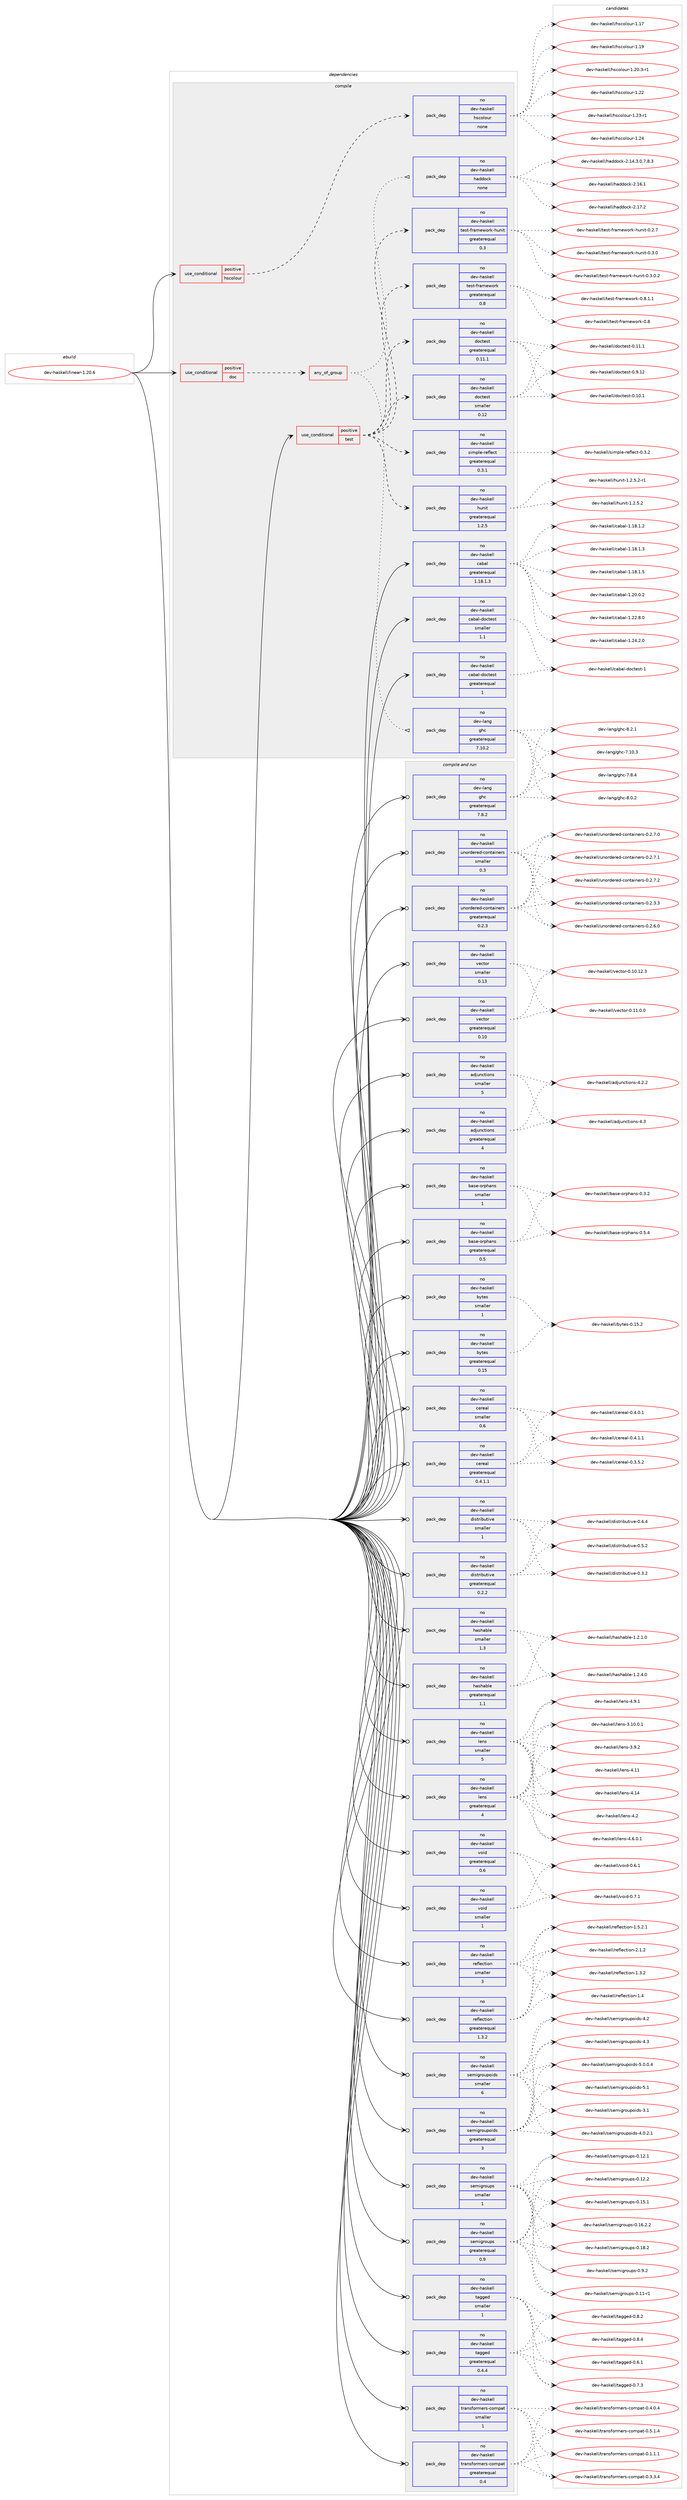 digraph prolog {

# *************
# Graph options
# *************

newrank=true;
concentrate=true;
compound=true;
graph [rankdir=LR,fontname=Helvetica,fontsize=10,ranksep=1.5];#, ranksep=2.5, nodesep=0.2];
edge  [arrowhead=vee];
node  [fontname=Helvetica,fontsize=10];

# **********
# The ebuild
# **********

subgraph cluster_leftcol {
color=gray;
rank=same;
label=<<i>ebuild</i>>;
id [label="dev-haskell/linear-1.20.6", color=red, width=4, href="../dev-haskell/linear-1.20.6.svg"];
}

# ****************
# The dependencies
# ****************

subgraph cluster_midcol {
color=gray;
label=<<i>dependencies</i>>;
subgraph cluster_compile {
fillcolor="#eeeeee";
style=filled;
label=<<i>compile</i>>;
subgraph cond19864 {
dependency86740 [label=<<TABLE BORDER="0" CELLBORDER="1" CELLSPACING="0" CELLPADDING="4"><TR><TD ROWSPAN="3" CELLPADDING="10">use_conditional</TD></TR><TR><TD>positive</TD></TR><TR><TD>doc</TD></TR></TABLE>>, shape=none, color=red];
subgraph any2317 {
dependency86741 [label=<<TABLE BORDER="0" CELLBORDER="1" CELLSPACING="0" CELLPADDING="4"><TR><TD CELLPADDING="10">any_of_group</TD></TR></TABLE>>, shape=none, color=red];subgraph pack64529 {
dependency86742 [label=<<TABLE BORDER="0" CELLBORDER="1" CELLSPACING="0" CELLPADDING="4" WIDTH="220"><TR><TD ROWSPAN="6" CELLPADDING="30">pack_dep</TD></TR><TR><TD WIDTH="110">no</TD></TR><TR><TD>dev-haskell</TD></TR><TR><TD>haddock</TD></TR><TR><TD>none</TD></TR><TR><TD></TD></TR></TABLE>>, shape=none, color=blue];
}
dependency86741:e -> dependency86742:w [weight=20,style="dotted",arrowhead="oinv"];
subgraph pack64530 {
dependency86743 [label=<<TABLE BORDER="0" CELLBORDER="1" CELLSPACING="0" CELLPADDING="4" WIDTH="220"><TR><TD ROWSPAN="6" CELLPADDING="30">pack_dep</TD></TR><TR><TD WIDTH="110">no</TD></TR><TR><TD>dev-lang</TD></TR><TR><TD>ghc</TD></TR><TR><TD>greaterequal</TD></TR><TR><TD>7.10.2</TD></TR></TABLE>>, shape=none, color=blue];
}
dependency86741:e -> dependency86743:w [weight=20,style="dotted",arrowhead="oinv"];
}
dependency86740:e -> dependency86741:w [weight=20,style="dashed",arrowhead="vee"];
}
id:e -> dependency86740:w [weight=20,style="solid",arrowhead="vee"];
subgraph cond19865 {
dependency86744 [label=<<TABLE BORDER="0" CELLBORDER="1" CELLSPACING="0" CELLPADDING="4"><TR><TD ROWSPAN="3" CELLPADDING="10">use_conditional</TD></TR><TR><TD>positive</TD></TR><TR><TD>hscolour</TD></TR></TABLE>>, shape=none, color=red];
subgraph pack64531 {
dependency86745 [label=<<TABLE BORDER="0" CELLBORDER="1" CELLSPACING="0" CELLPADDING="4" WIDTH="220"><TR><TD ROWSPAN="6" CELLPADDING="30">pack_dep</TD></TR><TR><TD WIDTH="110">no</TD></TR><TR><TD>dev-haskell</TD></TR><TR><TD>hscolour</TD></TR><TR><TD>none</TD></TR><TR><TD></TD></TR></TABLE>>, shape=none, color=blue];
}
dependency86744:e -> dependency86745:w [weight=20,style="dashed",arrowhead="vee"];
}
id:e -> dependency86744:w [weight=20,style="solid",arrowhead="vee"];
subgraph cond19866 {
dependency86746 [label=<<TABLE BORDER="0" CELLBORDER="1" CELLSPACING="0" CELLPADDING="4"><TR><TD ROWSPAN="3" CELLPADDING="10">use_conditional</TD></TR><TR><TD>positive</TD></TR><TR><TD>test</TD></TR></TABLE>>, shape=none, color=red];
subgraph pack64532 {
dependency86747 [label=<<TABLE BORDER="0" CELLBORDER="1" CELLSPACING="0" CELLPADDING="4" WIDTH="220"><TR><TD ROWSPAN="6" CELLPADDING="30">pack_dep</TD></TR><TR><TD WIDTH="110">no</TD></TR><TR><TD>dev-haskell</TD></TR><TR><TD>doctest</TD></TR><TR><TD>greaterequal</TD></TR><TR><TD>0.11.1</TD></TR></TABLE>>, shape=none, color=blue];
}
dependency86746:e -> dependency86747:w [weight=20,style="dashed",arrowhead="vee"];
subgraph pack64533 {
dependency86748 [label=<<TABLE BORDER="0" CELLBORDER="1" CELLSPACING="0" CELLPADDING="4" WIDTH="220"><TR><TD ROWSPAN="6" CELLPADDING="30">pack_dep</TD></TR><TR><TD WIDTH="110">no</TD></TR><TR><TD>dev-haskell</TD></TR><TR><TD>doctest</TD></TR><TR><TD>smaller</TD></TR><TR><TD>0.12</TD></TR></TABLE>>, shape=none, color=blue];
}
dependency86746:e -> dependency86748:w [weight=20,style="dashed",arrowhead="vee"];
subgraph pack64534 {
dependency86749 [label=<<TABLE BORDER="0" CELLBORDER="1" CELLSPACING="0" CELLPADDING="4" WIDTH="220"><TR><TD ROWSPAN="6" CELLPADDING="30">pack_dep</TD></TR><TR><TD WIDTH="110">no</TD></TR><TR><TD>dev-haskell</TD></TR><TR><TD>hunit</TD></TR><TR><TD>greaterequal</TD></TR><TR><TD>1.2.5</TD></TR></TABLE>>, shape=none, color=blue];
}
dependency86746:e -> dependency86749:w [weight=20,style="dashed",arrowhead="vee"];
subgraph pack64535 {
dependency86750 [label=<<TABLE BORDER="0" CELLBORDER="1" CELLSPACING="0" CELLPADDING="4" WIDTH="220"><TR><TD ROWSPAN="6" CELLPADDING="30">pack_dep</TD></TR><TR><TD WIDTH="110">no</TD></TR><TR><TD>dev-haskell</TD></TR><TR><TD>simple-reflect</TD></TR><TR><TD>greaterequal</TD></TR><TR><TD>0.3.1</TD></TR></TABLE>>, shape=none, color=blue];
}
dependency86746:e -> dependency86750:w [weight=20,style="dashed",arrowhead="vee"];
subgraph pack64536 {
dependency86751 [label=<<TABLE BORDER="0" CELLBORDER="1" CELLSPACING="0" CELLPADDING="4" WIDTH="220"><TR><TD ROWSPAN="6" CELLPADDING="30">pack_dep</TD></TR><TR><TD WIDTH="110">no</TD></TR><TR><TD>dev-haskell</TD></TR><TR><TD>test-framework</TD></TR><TR><TD>greaterequal</TD></TR><TR><TD>0.8</TD></TR></TABLE>>, shape=none, color=blue];
}
dependency86746:e -> dependency86751:w [weight=20,style="dashed",arrowhead="vee"];
subgraph pack64537 {
dependency86752 [label=<<TABLE BORDER="0" CELLBORDER="1" CELLSPACING="0" CELLPADDING="4" WIDTH="220"><TR><TD ROWSPAN="6" CELLPADDING="30">pack_dep</TD></TR><TR><TD WIDTH="110">no</TD></TR><TR><TD>dev-haskell</TD></TR><TR><TD>test-framework-hunit</TD></TR><TR><TD>greaterequal</TD></TR><TR><TD>0.3</TD></TR></TABLE>>, shape=none, color=blue];
}
dependency86746:e -> dependency86752:w [weight=20,style="dashed",arrowhead="vee"];
}
id:e -> dependency86746:w [weight=20,style="solid",arrowhead="vee"];
subgraph pack64538 {
dependency86753 [label=<<TABLE BORDER="0" CELLBORDER="1" CELLSPACING="0" CELLPADDING="4" WIDTH="220"><TR><TD ROWSPAN="6" CELLPADDING="30">pack_dep</TD></TR><TR><TD WIDTH="110">no</TD></TR><TR><TD>dev-haskell</TD></TR><TR><TD>cabal</TD></TR><TR><TD>greaterequal</TD></TR><TR><TD>1.18.1.3</TD></TR></TABLE>>, shape=none, color=blue];
}
id:e -> dependency86753:w [weight=20,style="solid",arrowhead="vee"];
subgraph pack64539 {
dependency86754 [label=<<TABLE BORDER="0" CELLBORDER="1" CELLSPACING="0" CELLPADDING="4" WIDTH="220"><TR><TD ROWSPAN="6" CELLPADDING="30">pack_dep</TD></TR><TR><TD WIDTH="110">no</TD></TR><TR><TD>dev-haskell</TD></TR><TR><TD>cabal-doctest</TD></TR><TR><TD>greaterequal</TD></TR><TR><TD>1</TD></TR></TABLE>>, shape=none, color=blue];
}
id:e -> dependency86754:w [weight=20,style="solid",arrowhead="vee"];
subgraph pack64540 {
dependency86755 [label=<<TABLE BORDER="0" CELLBORDER="1" CELLSPACING="0" CELLPADDING="4" WIDTH="220"><TR><TD ROWSPAN="6" CELLPADDING="30">pack_dep</TD></TR><TR><TD WIDTH="110">no</TD></TR><TR><TD>dev-haskell</TD></TR><TR><TD>cabal-doctest</TD></TR><TR><TD>smaller</TD></TR><TR><TD>1.1</TD></TR></TABLE>>, shape=none, color=blue];
}
id:e -> dependency86755:w [weight=20,style="solid",arrowhead="vee"];
}
subgraph cluster_compileandrun {
fillcolor="#eeeeee";
style=filled;
label=<<i>compile and run</i>>;
subgraph pack64541 {
dependency86756 [label=<<TABLE BORDER="0" CELLBORDER="1" CELLSPACING="0" CELLPADDING="4" WIDTH="220"><TR><TD ROWSPAN="6" CELLPADDING="30">pack_dep</TD></TR><TR><TD WIDTH="110">no</TD></TR><TR><TD>dev-haskell</TD></TR><TR><TD>adjunctions</TD></TR><TR><TD>greaterequal</TD></TR><TR><TD>4</TD></TR></TABLE>>, shape=none, color=blue];
}
id:e -> dependency86756:w [weight=20,style="solid",arrowhead="odotvee"];
subgraph pack64542 {
dependency86757 [label=<<TABLE BORDER="0" CELLBORDER="1" CELLSPACING="0" CELLPADDING="4" WIDTH="220"><TR><TD ROWSPAN="6" CELLPADDING="30">pack_dep</TD></TR><TR><TD WIDTH="110">no</TD></TR><TR><TD>dev-haskell</TD></TR><TR><TD>adjunctions</TD></TR><TR><TD>smaller</TD></TR><TR><TD>5</TD></TR></TABLE>>, shape=none, color=blue];
}
id:e -> dependency86757:w [weight=20,style="solid",arrowhead="odotvee"];
subgraph pack64543 {
dependency86758 [label=<<TABLE BORDER="0" CELLBORDER="1" CELLSPACING="0" CELLPADDING="4" WIDTH="220"><TR><TD ROWSPAN="6" CELLPADDING="30">pack_dep</TD></TR><TR><TD WIDTH="110">no</TD></TR><TR><TD>dev-haskell</TD></TR><TR><TD>base-orphans</TD></TR><TR><TD>greaterequal</TD></TR><TR><TD>0.5</TD></TR></TABLE>>, shape=none, color=blue];
}
id:e -> dependency86758:w [weight=20,style="solid",arrowhead="odotvee"];
subgraph pack64544 {
dependency86759 [label=<<TABLE BORDER="0" CELLBORDER="1" CELLSPACING="0" CELLPADDING="4" WIDTH="220"><TR><TD ROWSPAN="6" CELLPADDING="30">pack_dep</TD></TR><TR><TD WIDTH="110">no</TD></TR><TR><TD>dev-haskell</TD></TR><TR><TD>base-orphans</TD></TR><TR><TD>smaller</TD></TR><TR><TD>1</TD></TR></TABLE>>, shape=none, color=blue];
}
id:e -> dependency86759:w [weight=20,style="solid",arrowhead="odotvee"];
subgraph pack64545 {
dependency86760 [label=<<TABLE BORDER="0" CELLBORDER="1" CELLSPACING="0" CELLPADDING="4" WIDTH="220"><TR><TD ROWSPAN="6" CELLPADDING="30">pack_dep</TD></TR><TR><TD WIDTH="110">no</TD></TR><TR><TD>dev-haskell</TD></TR><TR><TD>bytes</TD></TR><TR><TD>greaterequal</TD></TR><TR><TD>0.15</TD></TR></TABLE>>, shape=none, color=blue];
}
id:e -> dependency86760:w [weight=20,style="solid",arrowhead="odotvee"];
subgraph pack64546 {
dependency86761 [label=<<TABLE BORDER="0" CELLBORDER="1" CELLSPACING="0" CELLPADDING="4" WIDTH="220"><TR><TD ROWSPAN="6" CELLPADDING="30">pack_dep</TD></TR><TR><TD WIDTH="110">no</TD></TR><TR><TD>dev-haskell</TD></TR><TR><TD>bytes</TD></TR><TR><TD>smaller</TD></TR><TR><TD>1</TD></TR></TABLE>>, shape=none, color=blue];
}
id:e -> dependency86761:w [weight=20,style="solid",arrowhead="odotvee"];
subgraph pack64547 {
dependency86762 [label=<<TABLE BORDER="0" CELLBORDER="1" CELLSPACING="0" CELLPADDING="4" WIDTH="220"><TR><TD ROWSPAN="6" CELLPADDING="30">pack_dep</TD></TR><TR><TD WIDTH="110">no</TD></TR><TR><TD>dev-haskell</TD></TR><TR><TD>cereal</TD></TR><TR><TD>greaterequal</TD></TR><TR><TD>0.4.1.1</TD></TR></TABLE>>, shape=none, color=blue];
}
id:e -> dependency86762:w [weight=20,style="solid",arrowhead="odotvee"];
subgraph pack64548 {
dependency86763 [label=<<TABLE BORDER="0" CELLBORDER="1" CELLSPACING="0" CELLPADDING="4" WIDTH="220"><TR><TD ROWSPAN="6" CELLPADDING="30">pack_dep</TD></TR><TR><TD WIDTH="110">no</TD></TR><TR><TD>dev-haskell</TD></TR><TR><TD>cereal</TD></TR><TR><TD>smaller</TD></TR><TR><TD>0.6</TD></TR></TABLE>>, shape=none, color=blue];
}
id:e -> dependency86763:w [weight=20,style="solid",arrowhead="odotvee"];
subgraph pack64549 {
dependency86764 [label=<<TABLE BORDER="0" CELLBORDER="1" CELLSPACING="0" CELLPADDING="4" WIDTH="220"><TR><TD ROWSPAN="6" CELLPADDING="30">pack_dep</TD></TR><TR><TD WIDTH="110">no</TD></TR><TR><TD>dev-haskell</TD></TR><TR><TD>distributive</TD></TR><TR><TD>greaterequal</TD></TR><TR><TD>0.2.2</TD></TR></TABLE>>, shape=none, color=blue];
}
id:e -> dependency86764:w [weight=20,style="solid",arrowhead="odotvee"];
subgraph pack64550 {
dependency86765 [label=<<TABLE BORDER="0" CELLBORDER="1" CELLSPACING="0" CELLPADDING="4" WIDTH="220"><TR><TD ROWSPAN="6" CELLPADDING="30">pack_dep</TD></TR><TR><TD WIDTH="110">no</TD></TR><TR><TD>dev-haskell</TD></TR><TR><TD>distributive</TD></TR><TR><TD>smaller</TD></TR><TR><TD>1</TD></TR></TABLE>>, shape=none, color=blue];
}
id:e -> dependency86765:w [weight=20,style="solid",arrowhead="odotvee"];
subgraph pack64551 {
dependency86766 [label=<<TABLE BORDER="0" CELLBORDER="1" CELLSPACING="0" CELLPADDING="4" WIDTH="220"><TR><TD ROWSPAN="6" CELLPADDING="30">pack_dep</TD></TR><TR><TD WIDTH="110">no</TD></TR><TR><TD>dev-haskell</TD></TR><TR><TD>hashable</TD></TR><TR><TD>greaterequal</TD></TR><TR><TD>1.1</TD></TR></TABLE>>, shape=none, color=blue];
}
id:e -> dependency86766:w [weight=20,style="solid",arrowhead="odotvee"];
subgraph pack64552 {
dependency86767 [label=<<TABLE BORDER="0" CELLBORDER="1" CELLSPACING="0" CELLPADDING="4" WIDTH="220"><TR><TD ROWSPAN="6" CELLPADDING="30">pack_dep</TD></TR><TR><TD WIDTH="110">no</TD></TR><TR><TD>dev-haskell</TD></TR><TR><TD>hashable</TD></TR><TR><TD>smaller</TD></TR><TR><TD>1.3</TD></TR></TABLE>>, shape=none, color=blue];
}
id:e -> dependency86767:w [weight=20,style="solid",arrowhead="odotvee"];
subgraph pack64553 {
dependency86768 [label=<<TABLE BORDER="0" CELLBORDER="1" CELLSPACING="0" CELLPADDING="4" WIDTH="220"><TR><TD ROWSPAN="6" CELLPADDING="30">pack_dep</TD></TR><TR><TD WIDTH="110">no</TD></TR><TR><TD>dev-haskell</TD></TR><TR><TD>lens</TD></TR><TR><TD>greaterequal</TD></TR><TR><TD>4</TD></TR></TABLE>>, shape=none, color=blue];
}
id:e -> dependency86768:w [weight=20,style="solid",arrowhead="odotvee"];
subgraph pack64554 {
dependency86769 [label=<<TABLE BORDER="0" CELLBORDER="1" CELLSPACING="0" CELLPADDING="4" WIDTH="220"><TR><TD ROWSPAN="6" CELLPADDING="30">pack_dep</TD></TR><TR><TD WIDTH="110">no</TD></TR><TR><TD>dev-haskell</TD></TR><TR><TD>lens</TD></TR><TR><TD>smaller</TD></TR><TR><TD>5</TD></TR></TABLE>>, shape=none, color=blue];
}
id:e -> dependency86769:w [weight=20,style="solid",arrowhead="odotvee"];
subgraph pack64555 {
dependency86770 [label=<<TABLE BORDER="0" CELLBORDER="1" CELLSPACING="0" CELLPADDING="4" WIDTH="220"><TR><TD ROWSPAN="6" CELLPADDING="30">pack_dep</TD></TR><TR><TD WIDTH="110">no</TD></TR><TR><TD>dev-haskell</TD></TR><TR><TD>reflection</TD></TR><TR><TD>greaterequal</TD></TR><TR><TD>1.3.2</TD></TR></TABLE>>, shape=none, color=blue];
}
id:e -> dependency86770:w [weight=20,style="solid",arrowhead="odotvee"];
subgraph pack64556 {
dependency86771 [label=<<TABLE BORDER="0" CELLBORDER="1" CELLSPACING="0" CELLPADDING="4" WIDTH="220"><TR><TD ROWSPAN="6" CELLPADDING="30">pack_dep</TD></TR><TR><TD WIDTH="110">no</TD></TR><TR><TD>dev-haskell</TD></TR><TR><TD>reflection</TD></TR><TR><TD>smaller</TD></TR><TR><TD>3</TD></TR></TABLE>>, shape=none, color=blue];
}
id:e -> dependency86771:w [weight=20,style="solid",arrowhead="odotvee"];
subgraph pack64557 {
dependency86772 [label=<<TABLE BORDER="0" CELLBORDER="1" CELLSPACING="0" CELLPADDING="4" WIDTH="220"><TR><TD ROWSPAN="6" CELLPADDING="30">pack_dep</TD></TR><TR><TD WIDTH="110">no</TD></TR><TR><TD>dev-haskell</TD></TR><TR><TD>semigroupoids</TD></TR><TR><TD>greaterequal</TD></TR><TR><TD>3</TD></TR></TABLE>>, shape=none, color=blue];
}
id:e -> dependency86772:w [weight=20,style="solid",arrowhead="odotvee"];
subgraph pack64558 {
dependency86773 [label=<<TABLE BORDER="0" CELLBORDER="1" CELLSPACING="0" CELLPADDING="4" WIDTH="220"><TR><TD ROWSPAN="6" CELLPADDING="30">pack_dep</TD></TR><TR><TD WIDTH="110">no</TD></TR><TR><TD>dev-haskell</TD></TR><TR><TD>semigroupoids</TD></TR><TR><TD>smaller</TD></TR><TR><TD>6</TD></TR></TABLE>>, shape=none, color=blue];
}
id:e -> dependency86773:w [weight=20,style="solid",arrowhead="odotvee"];
subgraph pack64559 {
dependency86774 [label=<<TABLE BORDER="0" CELLBORDER="1" CELLSPACING="0" CELLPADDING="4" WIDTH="220"><TR><TD ROWSPAN="6" CELLPADDING="30">pack_dep</TD></TR><TR><TD WIDTH="110">no</TD></TR><TR><TD>dev-haskell</TD></TR><TR><TD>semigroups</TD></TR><TR><TD>greaterequal</TD></TR><TR><TD>0.9</TD></TR></TABLE>>, shape=none, color=blue];
}
id:e -> dependency86774:w [weight=20,style="solid",arrowhead="odotvee"];
subgraph pack64560 {
dependency86775 [label=<<TABLE BORDER="0" CELLBORDER="1" CELLSPACING="0" CELLPADDING="4" WIDTH="220"><TR><TD ROWSPAN="6" CELLPADDING="30">pack_dep</TD></TR><TR><TD WIDTH="110">no</TD></TR><TR><TD>dev-haskell</TD></TR><TR><TD>semigroups</TD></TR><TR><TD>smaller</TD></TR><TR><TD>1</TD></TR></TABLE>>, shape=none, color=blue];
}
id:e -> dependency86775:w [weight=20,style="solid",arrowhead="odotvee"];
subgraph pack64561 {
dependency86776 [label=<<TABLE BORDER="0" CELLBORDER="1" CELLSPACING="0" CELLPADDING="4" WIDTH="220"><TR><TD ROWSPAN="6" CELLPADDING="30">pack_dep</TD></TR><TR><TD WIDTH="110">no</TD></TR><TR><TD>dev-haskell</TD></TR><TR><TD>tagged</TD></TR><TR><TD>greaterequal</TD></TR><TR><TD>0.4.4</TD></TR></TABLE>>, shape=none, color=blue];
}
id:e -> dependency86776:w [weight=20,style="solid",arrowhead="odotvee"];
subgraph pack64562 {
dependency86777 [label=<<TABLE BORDER="0" CELLBORDER="1" CELLSPACING="0" CELLPADDING="4" WIDTH="220"><TR><TD ROWSPAN="6" CELLPADDING="30">pack_dep</TD></TR><TR><TD WIDTH="110">no</TD></TR><TR><TD>dev-haskell</TD></TR><TR><TD>tagged</TD></TR><TR><TD>smaller</TD></TR><TR><TD>1</TD></TR></TABLE>>, shape=none, color=blue];
}
id:e -> dependency86777:w [weight=20,style="solid",arrowhead="odotvee"];
subgraph pack64563 {
dependency86778 [label=<<TABLE BORDER="0" CELLBORDER="1" CELLSPACING="0" CELLPADDING="4" WIDTH="220"><TR><TD ROWSPAN="6" CELLPADDING="30">pack_dep</TD></TR><TR><TD WIDTH="110">no</TD></TR><TR><TD>dev-haskell</TD></TR><TR><TD>transformers-compat</TD></TR><TR><TD>greaterequal</TD></TR><TR><TD>0.4</TD></TR></TABLE>>, shape=none, color=blue];
}
id:e -> dependency86778:w [weight=20,style="solid",arrowhead="odotvee"];
subgraph pack64564 {
dependency86779 [label=<<TABLE BORDER="0" CELLBORDER="1" CELLSPACING="0" CELLPADDING="4" WIDTH="220"><TR><TD ROWSPAN="6" CELLPADDING="30">pack_dep</TD></TR><TR><TD WIDTH="110">no</TD></TR><TR><TD>dev-haskell</TD></TR><TR><TD>transformers-compat</TD></TR><TR><TD>smaller</TD></TR><TR><TD>1</TD></TR></TABLE>>, shape=none, color=blue];
}
id:e -> dependency86779:w [weight=20,style="solid",arrowhead="odotvee"];
subgraph pack64565 {
dependency86780 [label=<<TABLE BORDER="0" CELLBORDER="1" CELLSPACING="0" CELLPADDING="4" WIDTH="220"><TR><TD ROWSPAN="6" CELLPADDING="30">pack_dep</TD></TR><TR><TD WIDTH="110">no</TD></TR><TR><TD>dev-haskell</TD></TR><TR><TD>unordered-containers</TD></TR><TR><TD>greaterequal</TD></TR><TR><TD>0.2.3</TD></TR></TABLE>>, shape=none, color=blue];
}
id:e -> dependency86780:w [weight=20,style="solid",arrowhead="odotvee"];
subgraph pack64566 {
dependency86781 [label=<<TABLE BORDER="0" CELLBORDER="1" CELLSPACING="0" CELLPADDING="4" WIDTH="220"><TR><TD ROWSPAN="6" CELLPADDING="30">pack_dep</TD></TR><TR><TD WIDTH="110">no</TD></TR><TR><TD>dev-haskell</TD></TR><TR><TD>unordered-containers</TD></TR><TR><TD>smaller</TD></TR><TR><TD>0.3</TD></TR></TABLE>>, shape=none, color=blue];
}
id:e -> dependency86781:w [weight=20,style="solid",arrowhead="odotvee"];
subgraph pack64567 {
dependency86782 [label=<<TABLE BORDER="0" CELLBORDER="1" CELLSPACING="0" CELLPADDING="4" WIDTH="220"><TR><TD ROWSPAN="6" CELLPADDING="30">pack_dep</TD></TR><TR><TD WIDTH="110">no</TD></TR><TR><TD>dev-haskell</TD></TR><TR><TD>vector</TD></TR><TR><TD>greaterequal</TD></TR><TR><TD>0.10</TD></TR></TABLE>>, shape=none, color=blue];
}
id:e -> dependency86782:w [weight=20,style="solid",arrowhead="odotvee"];
subgraph pack64568 {
dependency86783 [label=<<TABLE BORDER="0" CELLBORDER="1" CELLSPACING="0" CELLPADDING="4" WIDTH="220"><TR><TD ROWSPAN="6" CELLPADDING="30">pack_dep</TD></TR><TR><TD WIDTH="110">no</TD></TR><TR><TD>dev-haskell</TD></TR><TR><TD>vector</TD></TR><TR><TD>smaller</TD></TR><TR><TD>0.13</TD></TR></TABLE>>, shape=none, color=blue];
}
id:e -> dependency86783:w [weight=20,style="solid",arrowhead="odotvee"];
subgraph pack64569 {
dependency86784 [label=<<TABLE BORDER="0" CELLBORDER="1" CELLSPACING="0" CELLPADDING="4" WIDTH="220"><TR><TD ROWSPAN="6" CELLPADDING="30">pack_dep</TD></TR><TR><TD WIDTH="110">no</TD></TR><TR><TD>dev-haskell</TD></TR><TR><TD>void</TD></TR><TR><TD>greaterequal</TD></TR><TR><TD>0.6</TD></TR></TABLE>>, shape=none, color=blue];
}
id:e -> dependency86784:w [weight=20,style="solid",arrowhead="odotvee"];
subgraph pack64570 {
dependency86785 [label=<<TABLE BORDER="0" CELLBORDER="1" CELLSPACING="0" CELLPADDING="4" WIDTH="220"><TR><TD ROWSPAN="6" CELLPADDING="30">pack_dep</TD></TR><TR><TD WIDTH="110">no</TD></TR><TR><TD>dev-haskell</TD></TR><TR><TD>void</TD></TR><TR><TD>smaller</TD></TR><TR><TD>1</TD></TR></TABLE>>, shape=none, color=blue];
}
id:e -> dependency86785:w [weight=20,style="solid",arrowhead="odotvee"];
subgraph pack64571 {
dependency86786 [label=<<TABLE BORDER="0" CELLBORDER="1" CELLSPACING="0" CELLPADDING="4" WIDTH="220"><TR><TD ROWSPAN="6" CELLPADDING="30">pack_dep</TD></TR><TR><TD WIDTH="110">no</TD></TR><TR><TD>dev-lang</TD></TR><TR><TD>ghc</TD></TR><TR><TD>greaterequal</TD></TR><TR><TD>7.8.2</TD></TR></TABLE>>, shape=none, color=blue];
}
id:e -> dependency86786:w [weight=20,style="solid",arrowhead="odotvee"];
}
subgraph cluster_run {
fillcolor="#eeeeee";
style=filled;
label=<<i>run</i>>;
}
}

# **************
# The candidates
# **************

subgraph cluster_choices {
rank=same;
color=gray;
label=<<i>candidates</i>>;

subgraph choice64529 {
color=black;
nodesep=1;
choice1001011184510497115107101108108471049710010011199107455046495246514648465546564651 [label="dev-haskell/haddock-2.14.3.0.7.8.3", color=red, width=4,href="../dev-haskell/haddock-2.14.3.0.7.8.3.svg"];
choice100101118451049711510710110810847104971001001119910745504649544649 [label="dev-haskell/haddock-2.16.1", color=red, width=4,href="../dev-haskell/haddock-2.16.1.svg"];
choice100101118451049711510710110810847104971001001119910745504649554650 [label="dev-haskell/haddock-2.17.2", color=red, width=4,href="../dev-haskell/haddock-2.17.2.svg"];
dependency86742:e -> choice1001011184510497115107101108108471049710010011199107455046495246514648465546564651:w [style=dotted,weight="100"];
dependency86742:e -> choice100101118451049711510710110810847104971001001119910745504649544649:w [style=dotted,weight="100"];
dependency86742:e -> choice100101118451049711510710110810847104971001001119910745504649554650:w [style=dotted,weight="100"];
}
subgraph choice64530 {
color=black;
nodesep=1;
choice1001011184510897110103471031049945554649484651 [label="dev-lang/ghc-7.10.3", color=red, width=4,href="../dev-lang/ghc-7.10.3.svg"];
choice10010111845108971101034710310499455546564652 [label="dev-lang/ghc-7.8.4", color=red, width=4,href="../dev-lang/ghc-7.8.4.svg"];
choice10010111845108971101034710310499455646484650 [label="dev-lang/ghc-8.0.2", color=red, width=4,href="../dev-lang/ghc-8.0.2.svg"];
choice10010111845108971101034710310499455646504649 [label="dev-lang/ghc-8.2.1", color=red, width=4,href="../dev-lang/ghc-8.2.1.svg"];
dependency86743:e -> choice1001011184510897110103471031049945554649484651:w [style=dotted,weight="100"];
dependency86743:e -> choice10010111845108971101034710310499455546564652:w [style=dotted,weight="100"];
dependency86743:e -> choice10010111845108971101034710310499455646484650:w [style=dotted,weight="100"];
dependency86743:e -> choice10010111845108971101034710310499455646504649:w [style=dotted,weight="100"];
}
subgraph choice64531 {
color=black;
nodesep=1;
choice100101118451049711510710110810847104115991111081111171144549464955 [label="dev-haskell/hscolour-1.17", color=red, width=4,href="../dev-haskell/hscolour-1.17.svg"];
choice100101118451049711510710110810847104115991111081111171144549464957 [label="dev-haskell/hscolour-1.19", color=red, width=4,href="../dev-haskell/hscolour-1.19.svg"];
choice10010111845104971151071011081084710411599111108111117114454946504846514511449 [label="dev-haskell/hscolour-1.20.3-r1", color=red, width=4,href="../dev-haskell/hscolour-1.20.3-r1.svg"];
choice100101118451049711510710110810847104115991111081111171144549465050 [label="dev-haskell/hscolour-1.22", color=red, width=4,href="../dev-haskell/hscolour-1.22.svg"];
choice1001011184510497115107101108108471041159911110811111711445494650514511449 [label="dev-haskell/hscolour-1.23-r1", color=red, width=4,href="../dev-haskell/hscolour-1.23-r1.svg"];
choice100101118451049711510710110810847104115991111081111171144549465052 [label="dev-haskell/hscolour-1.24", color=red, width=4,href="../dev-haskell/hscolour-1.24.svg"];
dependency86745:e -> choice100101118451049711510710110810847104115991111081111171144549464955:w [style=dotted,weight="100"];
dependency86745:e -> choice100101118451049711510710110810847104115991111081111171144549464957:w [style=dotted,weight="100"];
dependency86745:e -> choice10010111845104971151071011081084710411599111108111117114454946504846514511449:w [style=dotted,weight="100"];
dependency86745:e -> choice100101118451049711510710110810847104115991111081111171144549465050:w [style=dotted,weight="100"];
dependency86745:e -> choice1001011184510497115107101108108471041159911110811111711445494650514511449:w [style=dotted,weight="100"];
dependency86745:e -> choice100101118451049711510710110810847104115991111081111171144549465052:w [style=dotted,weight="100"];
}
subgraph choice64532 {
color=black;
nodesep=1;
choice1001011184510497115107101108108471001119911610111511645484649484649 [label="dev-haskell/doctest-0.10.1", color=red, width=4,href="../dev-haskell/doctest-0.10.1.svg"];
choice1001011184510497115107101108108471001119911610111511645484649494649 [label="dev-haskell/doctest-0.11.1", color=red, width=4,href="../dev-haskell/doctest-0.11.1.svg"];
choice1001011184510497115107101108108471001119911610111511645484657464950 [label="dev-haskell/doctest-0.9.12", color=red, width=4,href="../dev-haskell/doctest-0.9.12.svg"];
dependency86747:e -> choice1001011184510497115107101108108471001119911610111511645484649484649:w [style=dotted,weight="100"];
dependency86747:e -> choice1001011184510497115107101108108471001119911610111511645484649494649:w [style=dotted,weight="100"];
dependency86747:e -> choice1001011184510497115107101108108471001119911610111511645484657464950:w [style=dotted,weight="100"];
}
subgraph choice64533 {
color=black;
nodesep=1;
choice1001011184510497115107101108108471001119911610111511645484649484649 [label="dev-haskell/doctest-0.10.1", color=red, width=4,href="../dev-haskell/doctest-0.10.1.svg"];
choice1001011184510497115107101108108471001119911610111511645484649494649 [label="dev-haskell/doctest-0.11.1", color=red, width=4,href="../dev-haskell/doctest-0.11.1.svg"];
choice1001011184510497115107101108108471001119911610111511645484657464950 [label="dev-haskell/doctest-0.9.12", color=red, width=4,href="../dev-haskell/doctest-0.9.12.svg"];
dependency86748:e -> choice1001011184510497115107101108108471001119911610111511645484649484649:w [style=dotted,weight="100"];
dependency86748:e -> choice1001011184510497115107101108108471001119911610111511645484649494649:w [style=dotted,weight="100"];
dependency86748:e -> choice1001011184510497115107101108108471001119911610111511645484657464950:w [style=dotted,weight="100"];
}
subgraph choice64534 {
color=black;
nodesep=1;
choice1001011184510497115107101108108471041171101051164549465046534650 [label="dev-haskell/hunit-1.2.5.2", color=red, width=4,href="../dev-haskell/hunit-1.2.5.2.svg"];
choice10010111845104971151071011081084710411711010511645494650465346504511449 [label="dev-haskell/hunit-1.2.5.2-r1", color=red, width=4,href="../dev-haskell/hunit-1.2.5.2-r1.svg"];
dependency86749:e -> choice1001011184510497115107101108108471041171101051164549465046534650:w [style=dotted,weight="100"];
dependency86749:e -> choice10010111845104971151071011081084710411711010511645494650465346504511449:w [style=dotted,weight="100"];
}
subgraph choice64535 {
color=black;
nodesep=1;
choice1001011184510497115107101108108471151051091121081014511410110210810199116454846514650 [label="dev-haskell/simple-reflect-0.3.2", color=red, width=4,href="../dev-haskell/simple-reflect-0.3.2.svg"];
dependency86750:e -> choice1001011184510497115107101108108471151051091121081014511410110210810199116454846514650:w [style=dotted,weight="100"];
}
subgraph choice64536 {
color=black;
nodesep=1;
choice100101118451049711510710110810847116101115116451021149710910111911111410745484656 [label="dev-haskell/test-framework-0.8", color=red, width=4,href="../dev-haskell/test-framework-0.8.svg"];
choice10010111845104971151071011081084711610111511645102114971091011191111141074548465646494649 [label="dev-haskell/test-framework-0.8.1.1", color=red, width=4,href="../dev-haskell/test-framework-0.8.1.1.svg"];
dependency86751:e -> choice100101118451049711510710110810847116101115116451021149710910111911111410745484656:w [style=dotted,weight="100"];
dependency86751:e -> choice10010111845104971151071011081084711610111511645102114971091011191111141074548465646494649:w [style=dotted,weight="100"];
}
subgraph choice64537 {
color=black;
nodesep=1;
choice100101118451049711510710110810847116101115116451021149710910111911111410745104117110105116454846504655 [label="dev-haskell/test-framework-hunit-0.2.7", color=red, width=4,href="../dev-haskell/test-framework-hunit-0.2.7.svg"];
choice100101118451049711510710110810847116101115116451021149710910111911111410745104117110105116454846514648 [label="dev-haskell/test-framework-hunit-0.3.0", color=red, width=4,href="../dev-haskell/test-framework-hunit-0.3.0.svg"];
choice1001011184510497115107101108108471161011151164510211497109101119111114107451041171101051164548465146484650 [label="dev-haskell/test-framework-hunit-0.3.0.2", color=red, width=4,href="../dev-haskell/test-framework-hunit-0.3.0.2.svg"];
dependency86752:e -> choice100101118451049711510710110810847116101115116451021149710910111911111410745104117110105116454846504655:w [style=dotted,weight="100"];
dependency86752:e -> choice100101118451049711510710110810847116101115116451021149710910111911111410745104117110105116454846514648:w [style=dotted,weight="100"];
dependency86752:e -> choice1001011184510497115107101108108471161011151164510211497109101119111114107451041171101051164548465146484650:w [style=dotted,weight="100"];
}
subgraph choice64538 {
color=black;
nodesep=1;
choice10010111845104971151071011081084799979897108454946495646494650 [label="dev-haskell/cabal-1.18.1.2", color=red, width=4,href="../dev-haskell/cabal-1.18.1.2.svg"];
choice10010111845104971151071011081084799979897108454946495646494651 [label="dev-haskell/cabal-1.18.1.3", color=red, width=4,href="../dev-haskell/cabal-1.18.1.3.svg"];
choice10010111845104971151071011081084799979897108454946495646494653 [label="dev-haskell/cabal-1.18.1.5", color=red, width=4,href="../dev-haskell/cabal-1.18.1.5.svg"];
choice10010111845104971151071011081084799979897108454946504846484650 [label="dev-haskell/cabal-1.20.0.2", color=red, width=4,href="../dev-haskell/cabal-1.20.0.2.svg"];
choice10010111845104971151071011081084799979897108454946505046564648 [label="dev-haskell/cabal-1.22.8.0", color=red, width=4,href="../dev-haskell/cabal-1.22.8.0.svg"];
choice10010111845104971151071011081084799979897108454946505246504648 [label="dev-haskell/cabal-1.24.2.0", color=red, width=4,href="../dev-haskell/cabal-1.24.2.0.svg"];
dependency86753:e -> choice10010111845104971151071011081084799979897108454946495646494650:w [style=dotted,weight="100"];
dependency86753:e -> choice10010111845104971151071011081084799979897108454946495646494651:w [style=dotted,weight="100"];
dependency86753:e -> choice10010111845104971151071011081084799979897108454946495646494653:w [style=dotted,weight="100"];
dependency86753:e -> choice10010111845104971151071011081084799979897108454946504846484650:w [style=dotted,weight="100"];
dependency86753:e -> choice10010111845104971151071011081084799979897108454946505046564648:w [style=dotted,weight="100"];
dependency86753:e -> choice10010111845104971151071011081084799979897108454946505246504648:w [style=dotted,weight="100"];
}
subgraph choice64539 {
color=black;
nodesep=1;
choice1001011184510497115107101108108479997989710845100111991161011151164549 [label="dev-haskell/cabal-doctest-1", color=red, width=4,href="../dev-haskell/cabal-doctest-1.svg"];
dependency86754:e -> choice1001011184510497115107101108108479997989710845100111991161011151164549:w [style=dotted,weight="100"];
}
subgraph choice64540 {
color=black;
nodesep=1;
choice1001011184510497115107101108108479997989710845100111991161011151164549 [label="dev-haskell/cabal-doctest-1", color=red, width=4,href="../dev-haskell/cabal-doctest-1.svg"];
dependency86755:e -> choice1001011184510497115107101108108479997989710845100111991161011151164549:w [style=dotted,weight="100"];
}
subgraph choice64541 {
color=black;
nodesep=1;
choice1001011184510497115107101108108479710010611711099116105111110115455246504650 [label="dev-haskell/adjunctions-4.2.2", color=red, width=4,href="../dev-haskell/adjunctions-4.2.2.svg"];
choice100101118451049711510710110810847971001061171109911610511111011545524651 [label="dev-haskell/adjunctions-4.3", color=red, width=4,href="../dev-haskell/adjunctions-4.3.svg"];
dependency86756:e -> choice1001011184510497115107101108108479710010611711099116105111110115455246504650:w [style=dotted,weight="100"];
dependency86756:e -> choice100101118451049711510710110810847971001061171109911610511111011545524651:w [style=dotted,weight="100"];
}
subgraph choice64542 {
color=black;
nodesep=1;
choice1001011184510497115107101108108479710010611711099116105111110115455246504650 [label="dev-haskell/adjunctions-4.2.2", color=red, width=4,href="../dev-haskell/adjunctions-4.2.2.svg"];
choice100101118451049711510710110810847971001061171109911610511111011545524651 [label="dev-haskell/adjunctions-4.3", color=red, width=4,href="../dev-haskell/adjunctions-4.3.svg"];
dependency86757:e -> choice1001011184510497115107101108108479710010611711099116105111110115455246504650:w [style=dotted,weight="100"];
dependency86757:e -> choice100101118451049711510710110810847971001061171109911610511111011545524651:w [style=dotted,weight="100"];
}
subgraph choice64543 {
color=black;
nodesep=1;
choice10010111845104971151071011081084798971151014511111411210497110115454846514650 [label="dev-haskell/base-orphans-0.3.2", color=red, width=4,href="../dev-haskell/base-orphans-0.3.2.svg"];
choice10010111845104971151071011081084798971151014511111411210497110115454846534652 [label="dev-haskell/base-orphans-0.5.4", color=red, width=4,href="../dev-haskell/base-orphans-0.5.4.svg"];
dependency86758:e -> choice10010111845104971151071011081084798971151014511111411210497110115454846514650:w [style=dotted,weight="100"];
dependency86758:e -> choice10010111845104971151071011081084798971151014511111411210497110115454846534652:w [style=dotted,weight="100"];
}
subgraph choice64544 {
color=black;
nodesep=1;
choice10010111845104971151071011081084798971151014511111411210497110115454846514650 [label="dev-haskell/base-orphans-0.3.2", color=red, width=4,href="../dev-haskell/base-orphans-0.3.2.svg"];
choice10010111845104971151071011081084798971151014511111411210497110115454846534652 [label="dev-haskell/base-orphans-0.5.4", color=red, width=4,href="../dev-haskell/base-orphans-0.5.4.svg"];
dependency86759:e -> choice10010111845104971151071011081084798971151014511111411210497110115454846514650:w [style=dotted,weight="100"];
dependency86759:e -> choice10010111845104971151071011081084798971151014511111411210497110115454846534652:w [style=dotted,weight="100"];
}
subgraph choice64545 {
color=black;
nodesep=1;
choice1001011184510497115107101108108479812111610111545484649534650 [label="dev-haskell/bytes-0.15.2", color=red, width=4,href="../dev-haskell/bytes-0.15.2.svg"];
dependency86760:e -> choice1001011184510497115107101108108479812111610111545484649534650:w [style=dotted,weight="100"];
}
subgraph choice64546 {
color=black;
nodesep=1;
choice1001011184510497115107101108108479812111610111545484649534650 [label="dev-haskell/bytes-0.15.2", color=red, width=4,href="../dev-haskell/bytes-0.15.2.svg"];
dependency86761:e -> choice1001011184510497115107101108108479812111610111545484649534650:w [style=dotted,weight="100"];
}
subgraph choice64547 {
color=black;
nodesep=1;
choice10010111845104971151071011081084799101114101971084548465146534650 [label="dev-haskell/cereal-0.3.5.2", color=red, width=4,href="../dev-haskell/cereal-0.3.5.2.svg"];
choice10010111845104971151071011081084799101114101971084548465246484649 [label="dev-haskell/cereal-0.4.0.1", color=red, width=4,href="../dev-haskell/cereal-0.4.0.1.svg"];
choice10010111845104971151071011081084799101114101971084548465246494649 [label="dev-haskell/cereal-0.4.1.1", color=red, width=4,href="../dev-haskell/cereal-0.4.1.1.svg"];
dependency86762:e -> choice10010111845104971151071011081084799101114101971084548465146534650:w [style=dotted,weight="100"];
dependency86762:e -> choice10010111845104971151071011081084799101114101971084548465246484649:w [style=dotted,weight="100"];
dependency86762:e -> choice10010111845104971151071011081084799101114101971084548465246494649:w [style=dotted,weight="100"];
}
subgraph choice64548 {
color=black;
nodesep=1;
choice10010111845104971151071011081084799101114101971084548465146534650 [label="dev-haskell/cereal-0.3.5.2", color=red, width=4,href="../dev-haskell/cereal-0.3.5.2.svg"];
choice10010111845104971151071011081084799101114101971084548465246484649 [label="dev-haskell/cereal-0.4.0.1", color=red, width=4,href="../dev-haskell/cereal-0.4.0.1.svg"];
choice10010111845104971151071011081084799101114101971084548465246494649 [label="dev-haskell/cereal-0.4.1.1", color=red, width=4,href="../dev-haskell/cereal-0.4.1.1.svg"];
dependency86763:e -> choice10010111845104971151071011081084799101114101971084548465146534650:w [style=dotted,weight="100"];
dependency86763:e -> choice10010111845104971151071011081084799101114101971084548465246484649:w [style=dotted,weight="100"];
dependency86763:e -> choice10010111845104971151071011081084799101114101971084548465246494649:w [style=dotted,weight="100"];
}
subgraph choice64549 {
color=black;
nodesep=1;
choice10010111845104971151071011081084710010511511611410598117116105118101454846514650 [label="dev-haskell/distributive-0.3.2", color=red, width=4,href="../dev-haskell/distributive-0.3.2.svg"];
choice10010111845104971151071011081084710010511511611410598117116105118101454846524652 [label="dev-haskell/distributive-0.4.4", color=red, width=4,href="../dev-haskell/distributive-0.4.4.svg"];
choice10010111845104971151071011081084710010511511611410598117116105118101454846534650 [label="dev-haskell/distributive-0.5.2", color=red, width=4,href="../dev-haskell/distributive-0.5.2.svg"];
dependency86764:e -> choice10010111845104971151071011081084710010511511611410598117116105118101454846514650:w [style=dotted,weight="100"];
dependency86764:e -> choice10010111845104971151071011081084710010511511611410598117116105118101454846524652:w [style=dotted,weight="100"];
dependency86764:e -> choice10010111845104971151071011081084710010511511611410598117116105118101454846534650:w [style=dotted,weight="100"];
}
subgraph choice64550 {
color=black;
nodesep=1;
choice10010111845104971151071011081084710010511511611410598117116105118101454846514650 [label="dev-haskell/distributive-0.3.2", color=red, width=4,href="../dev-haskell/distributive-0.3.2.svg"];
choice10010111845104971151071011081084710010511511611410598117116105118101454846524652 [label="dev-haskell/distributive-0.4.4", color=red, width=4,href="../dev-haskell/distributive-0.4.4.svg"];
choice10010111845104971151071011081084710010511511611410598117116105118101454846534650 [label="dev-haskell/distributive-0.5.2", color=red, width=4,href="../dev-haskell/distributive-0.5.2.svg"];
dependency86765:e -> choice10010111845104971151071011081084710010511511611410598117116105118101454846514650:w [style=dotted,weight="100"];
dependency86765:e -> choice10010111845104971151071011081084710010511511611410598117116105118101454846524652:w [style=dotted,weight="100"];
dependency86765:e -> choice10010111845104971151071011081084710010511511611410598117116105118101454846534650:w [style=dotted,weight="100"];
}
subgraph choice64551 {
color=black;
nodesep=1;
choice1001011184510497115107101108108471049711510497981081014549465046494648 [label="dev-haskell/hashable-1.2.1.0", color=red, width=4,href="../dev-haskell/hashable-1.2.1.0.svg"];
choice1001011184510497115107101108108471049711510497981081014549465046524648 [label="dev-haskell/hashable-1.2.4.0", color=red, width=4,href="../dev-haskell/hashable-1.2.4.0.svg"];
dependency86766:e -> choice1001011184510497115107101108108471049711510497981081014549465046494648:w [style=dotted,weight="100"];
dependency86766:e -> choice1001011184510497115107101108108471049711510497981081014549465046524648:w [style=dotted,weight="100"];
}
subgraph choice64552 {
color=black;
nodesep=1;
choice1001011184510497115107101108108471049711510497981081014549465046494648 [label="dev-haskell/hashable-1.2.1.0", color=red, width=4,href="../dev-haskell/hashable-1.2.1.0.svg"];
choice1001011184510497115107101108108471049711510497981081014549465046524648 [label="dev-haskell/hashable-1.2.4.0", color=red, width=4,href="../dev-haskell/hashable-1.2.4.0.svg"];
dependency86767:e -> choice1001011184510497115107101108108471049711510497981081014549465046494648:w [style=dotted,weight="100"];
dependency86767:e -> choice1001011184510497115107101108108471049711510497981081014549465046524648:w [style=dotted,weight="100"];
}
subgraph choice64553 {
color=black;
nodesep=1;
choice100101118451049711510710110810847108101110115455146494846484649 [label="dev-haskell/lens-3.10.0.1", color=red, width=4,href="../dev-haskell/lens-3.10.0.1.svg"];
choice100101118451049711510710110810847108101110115455146574650 [label="dev-haskell/lens-3.9.2", color=red, width=4,href="../dev-haskell/lens-3.9.2.svg"];
choice1001011184510497115107101108108471081011101154552464949 [label="dev-haskell/lens-4.11", color=red, width=4,href="../dev-haskell/lens-4.11.svg"];
choice1001011184510497115107101108108471081011101154552464952 [label="dev-haskell/lens-4.14", color=red, width=4,href="../dev-haskell/lens-4.14.svg"];
choice10010111845104971151071011081084710810111011545524650 [label="dev-haskell/lens-4.2", color=red, width=4,href="../dev-haskell/lens-4.2.svg"];
choice1001011184510497115107101108108471081011101154552465446484649 [label="dev-haskell/lens-4.6.0.1", color=red, width=4,href="../dev-haskell/lens-4.6.0.1.svg"];
choice100101118451049711510710110810847108101110115455246574649 [label="dev-haskell/lens-4.9.1", color=red, width=4,href="../dev-haskell/lens-4.9.1.svg"];
dependency86768:e -> choice100101118451049711510710110810847108101110115455146494846484649:w [style=dotted,weight="100"];
dependency86768:e -> choice100101118451049711510710110810847108101110115455146574650:w [style=dotted,weight="100"];
dependency86768:e -> choice1001011184510497115107101108108471081011101154552464949:w [style=dotted,weight="100"];
dependency86768:e -> choice1001011184510497115107101108108471081011101154552464952:w [style=dotted,weight="100"];
dependency86768:e -> choice10010111845104971151071011081084710810111011545524650:w [style=dotted,weight="100"];
dependency86768:e -> choice1001011184510497115107101108108471081011101154552465446484649:w [style=dotted,weight="100"];
dependency86768:e -> choice100101118451049711510710110810847108101110115455246574649:w [style=dotted,weight="100"];
}
subgraph choice64554 {
color=black;
nodesep=1;
choice100101118451049711510710110810847108101110115455146494846484649 [label="dev-haskell/lens-3.10.0.1", color=red, width=4,href="../dev-haskell/lens-3.10.0.1.svg"];
choice100101118451049711510710110810847108101110115455146574650 [label="dev-haskell/lens-3.9.2", color=red, width=4,href="../dev-haskell/lens-3.9.2.svg"];
choice1001011184510497115107101108108471081011101154552464949 [label="dev-haskell/lens-4.11", color=red, width=4,href="../dev-haskell/lens-4.11.svg"];
choice1001011184510497115107101108108471081011101154552464952 [label="dev-haskell/lens-4.14", color=red, width=4,href="../dev-haskell/lens-4.14.svg"];
choice10010111845104971151071011081084710810111011545524650 [label="dev-haskell/lens-4.2", color=red, width=4,href="../dev-haskell/lens-4.2.svg"];
choice1001011184510497115107101108108471081011101154552465446484649 [label="dev-haskell/lens-4.6.0.1", color=red, width=4,href="../dev-haskell/lens-4.6.0.1.svg"];
choice100101118451049711510710110810847108101110115455246574649 [label="dev-haskell/lens-4.9.1", color=red, width=4,href="../dev-haskell/lens-4.9.1.svg"];
dependency86769:e -> choice100101118451049711510710110810847108101110115455146494846484649:w [style=dotted,weight="100"];
dependency86769:e -> choice100101118451049711510710110810847108101110115455146574650:w [style=dotted,weight="100"];
dependency86769:e -> choice1001011184510497115107101108108471081011101154552464949:w [style=dotted,weight="100"];
dependency86769:e -> choice1001011184510497115107101108108471081011101154552464952:w [style=dotted,weight="100"];
dependency86769:e -> choice10010111845104971151071011081084710810111011545524650:w [style=dotted,weight="100"];
dependency86769:e -> choice1001011184510497115107101108108471081011101154552465446484649:w [style=dotted,weight="100"];
dependency86769:e -> choice100101118451049711510710110810847108101110115455246574649:w [style=dotted,weight="100"];
}
subgraph choice64555 {
color=black;
nodesep=1;
choice10010111845104971151071011081084711410110210810199116105111110454946514650 [label="dev-haskell/reflection-1.3.2", color=red, width=4,href="../dev-haskell/reflection-1.3.2.svg"];
choice1001011184510497115107101108108471141011021081019911610511111045494652 [label="dev-haskell/reflection-1.4", color=red, width=4,href="../dev-haskell/reflection-1.4.svg"];
choice100101118451049711510710110810847114101102108101991161051111104549465346504649 [label="dev-haskell/reflection-1.5.2.1", color=red, width=4,href="../dev-haskell/reflection-1.5.2.1.svg"];
choice10010111845104971151071011081084711410110210810199116105111110455046494650 [label="dev-haskell/reflection-2.1.2", color=red, width=4,href="../dev-haskell/reflection-2.1.2.svg"];
dependency86770:e -> choice10010111845104971151071011081084711410110210810199116105111110454946514650:w [style=dotted,weight="100"];
dependency86770:e -> choice1001011184510497115107101108108471141011021081019911610511111045494652:w [style=dotted,weight="100"];
dependency86770:e -> choice100101118451049711510710110810847114101102108101991161051111104549465346504649:w [style=dotted,weight="100"];
dependency86770:e -> choice10010111845104971151071011081084711410110210810199116105111110455046494650:w [style=dotted,weight="100"];
}
subgraph choice64556 {
color=black;
nodesep=1;
choice10010111845104971151071011081084711410110210810199116105111110454946514650 [label="dev-haskell/reflection-1.3.2", color=red, width=4,href="../dev-haskell/reflection-1.3.2.svg"];
choice1001011184510497115107101108108471141011021081019911610511111045494652 [label="dev-haskell/reflection-1.4", color=red, width=4,href="../dev-haskell/reflection-1.4.svg"];
choice100101118451049711510710110810847114101102108101991161051111104549465346504649 [label="dev-haskell/reflection-1.5.2.1", color=red, width=4,href="../dev-haskell/reflection-1.5.2.1.svg"];
choice10010111845104971151071011081084711410110210810199116105111110455046494650 [label="dev-haskell/reflection-2.1.2", color=red, width=4,href="../dev-haskell/reflection-2.1.2.svg"];
dependency86771:e -> choice10010111845104971151071011081084711410110210810199116105111110454946514650:w [style=dotted,weight="100"];
dependency86771:e -> choice1001011184510497115107101108108471141011021081019911610511111045494652:w [style=dotted,weight="100"];
dependency86771:e -> choice100101118451049711510710110810847114101102108101991161051111104549465346504649:w [style=dotted,weight="100"];
dependency86771:e -> choice10010111845104971151071011081084711410110210810199116105111110455046494650:w [style=dotted,weight="100"];
}
subgraph choice64557 {
color=black;
nodesep=1;
choice10010111845104971151071011081084711510110910510311411111711211110510011545514649 [label="dev-haskell/semigroupoids-3.1", color=red, width=4,href="../dev-haskell/semigroupoids-3.1.svg"];
choice1001011184510497115107101108108471151011091051031141111171121111051001154552464846504649 [label="dev-haskell/semigroupoids-4.0.2.1", color=red, width=4,href="../dev-haskell/semigroupoids-4.0.2.1.svg"];
choice10010111845104971151071011081084711510110910510311411111711211110510011545524650 [label="dev-haskell/semigroupoids-4.2", color=red, width=4,href="../dev-haskell/semigroupoids-4.2.svg"];
choice10010111845104971151071011081084711510110910510311411111711211110510011545524651 [label="dev-haskell/semigroupoids-4.3", color=red, width=4,href="../dev-haskell/semigroupoids-4.3.svg"];
choice1001011184510497115107101108108471151011091051031141111171121111051001154553464846484652 [label="dev-haskell/semigroupoids-5.0.0.4", color=red, width=4,href="../dev-haskell/semigroupoids-5.0.0.4.svg"];
choice10010111845104971151071011081084711510110910510311411111711211110510011545534649 [label="dev-haskell/semigroupoids-5.1", color=red, width=4,href="../dev-haskell/semigroupoids-5.1.svg"];
dependency86772:e -> choice10010111845104971151071011081084711510110910510311411111711211110510011545514649:w [style=dotted,weight="100"];
dependency86772:e -> choice1001011184510497115107101108108471151011091051031141111171121111051001154552464846504649:w [style=dotted,weight="100"];
dependency86772:e -> choice10010111845104971151071011081084711510110910510311411111711211110510011545524650:w [style=dotted,weight="100"];
dependency86772:e -> choice10010111845104971151071011081084711510110910510311411111711211110510011545524651:w [style=dotted,weight="100"];
dependency86772:e -> choice1001011184510497115107101108108471151011091051031141111171121111051001154553464846484652:w [style=dotted,weight="100"];
dependency86772:e -> choice10010111845104971151071011081084711510110910510311411111711211110510011545534649:w [style=dotted,weight="100"];
}
subgraph choice64558 {
color=black;
nodesep=1;
choice10010111845104971151071011081084711510110910510311411111711211110510011545514649 [label="dev-haskell/semigroupoids-3.1", color=red, width=4,href="../dev-haskell/semigroupoids-3.1.svg"];
choice1001011184510497115107101108108471151011091051031141111171121111051001154552464846504649 [label="dev-haskell/semigroupoids-4.0.2.1", color=red, width=4,href="../dev-haskell/semigroupoids-4.0.2.1.svg"];
choice10010111845104971151071011081084711510110910510311411111711211110510011545524650 [label="dev-haskell/semigroupoids-4.2", color=red, width=4,href="../dev-haskell/semigroupoids-4.2.svg"];
choice10010111845104971151071011081084711510110910510311411111711211110510011545524651 [label="dev-haskell/semigroupoids-4.3", color=red, width=4,href="../dev-haskell/semigroupoids-4.3.svg"];
choice1001011184510497115107101108108471151011091051031141111171121111051001154553464846484652 [label="dev-haskell/semigroupoids-5.0.0.4", color=red, width=4,href="../dev-haskell/semigroupoids-5.0.0.4.svg"];
choice10010111845104971151071011081084711510110910510311411111711211110510011545534649 [label="dev-haskell/semigroupoids-5.1", color=red, width=4,href="../dev-haskell/semigroupoids-5.1.svg"];
dependency86773:e -> choice10010111845104971151071011081084711510110910510311411111711211110510011545514649:w [style=dotted,weight="100"];
dependency86773:e -> choice1001011184510497115107101108108471151011091051031141111171121111051001154552464846504649:w [style=dotted,weight="100"];
dependency86773:e -> choice10010111845104971151071011081084711510110910510311411111711211110510011545524650:w [style=dotted,weight="100"];
dependency86773:e -> choice10010111845104971151071011081084711510110910510311411111711211110510011545524651:w [style=dotted,weight="100"];
dependency86773:e -> choice1001011184510497115107101108108471151011091051031141111171121111051001154553464846484652:w [style=dotted,weight="100"];
dependency86773:e -> choice10010111845104971151071011081084711510110910510311411111711211110510011545534649:w [style=dotted,weight="100"];
}
subgraph choice64559 {
color=black;
nodesep=1;
choice10010111845104971151071011081084711510110910510311411111711211545484649494511449 [label="dev-haskell/semigroups-0.11-r1", color=red, width=4,href="../dev-haskell/semigroups-0.11-r1.svg"];
choice10010111845104971151071011081084711510110910510311411111711211545484649504649 [label="dev-haskell/semigroups-0.12.1", color=red, width=4,href="../dev-haskell/semigroups-0.12.1.svg"];
choice10010111845104971151071011081084711510110910510311411111711211545484649504650 [label="dev-haskell/semigroups-0.12.2", color=red, width=4,href="../dev-haskell/semigroups-0.12.2.svg"];
choice10010111845104971151071011081084711510110910510311411111711211545484649534649 [label="dev-haskell/semigroups-0.15.1", color=red, width=4,href="../dev-haskell/semigroups-0.15.1.svg"];
choice100101118451049711510710110810847115101109105103114111117112115454846495446504650 [label="dev-haskell/semigroups-0.16.2.2", color=red, width=4,href="../dev-haskell/semigroups-0.16.2.2.svg"];
choice10010111845104971151071011081084711510110910510311411111711211545484649564650 [label="dev-haskell/semigroups-0.18.2", color=red, width=4,href="../dev-haskell/semigroups-0.18.2.svg"];
choice100101118451049711510710110810847115101109105103114111117112115454846574650 [label="dev-haskell/semigroups-0.9.2", color=red, width=4,href="../dev-haskell/semigroups-0.9.2.svg"];
dependency86774:e -> choice10010111845104971151071011081084711510110910510311411111711211545484649494511449:w [style=dotted,weight="100"];
dependency86774:e -> choice10010111845104971151071011081084711510110910510311411111711211545484649504649:w [style=dotted,weight="100"];
dependency86774:e -> choice10010111845104971151071011081084711510110910510311411111711211545484649504650:w [style=dotted,weight="100"];
dependency86774:e -> choice10010111845104971151071011081084711510110910510311411111711211545484649534649:w [style=dotted,weight="100"];
dependency86774:e -> choice100101118451049711510710110810847115101109105103114111117112115454846495446504650:w [style=dotted,weight="100"];
dependency86774:e -> choice10010111845104971151071011081084711510110910510311411111711211545484649564650:w [style=dotted,weight="100"];
dependency86774:e -> choice100101118451049711510710110810847115101109105103114111117112115454846574650:w [style=dotted,weight="100"];
}
subgraph choice64560 {
color=black;
nodesep=1;
choice10010111845104971151071011081084711510110910510311411111711211545484649494511449 [label="dev-haskell/semigroups-0.11-r1", color=red, width=4,href="../dev-haskell/semigroups-0.11-r1.svg"];
choice10010111845104971151071011081084711510110910510311411111711211545484649504649 [label="dev-haskell/semigroups-0.12.1", color=red, width=4,href="../dev-haskell/semigroups-0.12.1.svg"];
choice10010111845104971151071011081084711510110910510311411111711211545484649504650 [label="dev-haskell/semigroups-0.12.2", color=red, width=4,href="../dev-haskell/semigroups-0.12.2.svg"];
choice10010111845104971151071011081084711510110910510311411111711211545484649534649 [label="dev-haskell/semigroups-0.15.1", color=red, width=4,href="../dev-haskell/semigroups-0.15.1.svg"];
choice100101118451049711510710110810847115101109105103114111117112115454846495446504650 [label="dev-haskell/semigroups-0.16.2.2", color=red, width=4,href="../dev-haskell/semigroups-0.16.2.2.svg"];
choice10010111845104971151071011081084711510110910510311411111711211545484649564650 [label="dev-haskell/semigroups-0.18.2", color=red, width=4,href="../dev-haskell/semigroups-0.18.2.svg"];
choice100101118451049711510710110810847115101109105103114111117112115454846574650 [label="dev-haskell/semigroups-0.9.2", color=red, width=4,href="../dev-haskell/semigroups-0.9.2.svg"];
dependency86775:e -> choice10010111845104971151071011081084711510110910510311411111711211545484649494511449:w [style=dotted,weight="100"];
dependency86775:e -> choice10010111845104971151071011081084711510110910510311411111711211545484649504649:w [style=dotted,weight="100"];
dependency86775:e -> choice10010111845104971151071011081084711510110910510311411111711211545484649504650:w [style=dotted,weight="100"];
dependency86775:e -> choice10010111845104971151071011081084711510110910510311411111711211545484649534649:w [style=dotted,weight="100"];
dependency86775:e -> choice100101118451049711510710110810847115101109105103114111117112115454846495446504650:w [style=dotted,weight="100"];
dependency86775:e -> choice10010111845104971151071011081084711510110910510311411111711211545484649564650:w [style=dotted,weight="100"];
dependency86775:e -> choice100101118451049711510710110810847115101109105103114111117112115454846574650:w [style=dotted,weight="100"];
}
subgraph choice64561 {
color=black;
nodesep=1;
choice10010111845104971151071011081084711697103103101100454846544649 [label="dev-haskell/tagged-0.6.1", color=red, width=4,href="../dev-haskell/tagged-0.6.1.svg"];
choice10010111845104971151071011081084711697103103101100454846554651 [label="dev-haskell/tagged-0.7.3", color=red, width=4,href="../dev-haskell/tagged-0.7.3.svg"];
choice10010111845104971151071011081084711697103103101100454846564650 [label="dev-haskell/tagged-0.8.2", color=red, width=4,href="../dev-haskell/tagged-0.8.2.svg"];
choice10010111845104971151071011081084711697103103101100454846564652 [label="dev-haskell/tagged-0.8.4", color=red, width=4,href="../dev-haskell/tagged-0.8.4.svg"];
dependency86776:e -> choice10010111845104971151071011081084711697103103101100454846544649:w [style=dotted,weight="100"];
dependency86776:e -> choice10010111845104971151071011081084711697103103101100454846554651:w [style=dotted,weight="100"];
dependency86776:e -> choice10010111845104971151071011081084711697103103101100454846564650:w [style=dotted,weight="100"];
dependency86776:e -> choice10010111845104971151071011081084711697103103101100454846564652:w [style=dotted,weight="100"];
}
subgraph choice64562 {
color=black;
nodesep=1;
choice10010111845104971151071011081084711697103103101100454846544649 [label="dev-haskell/tagged-0.6.1", color=red, width=4,href="../dev-haskell/tagged-0.6.1.svg"];
choice10010111845104971151071011081084711697103103101100454846554651 [label="dev-haskell/tagged-0.7.3", color=red, width=4,href="../dev-haskell/tagged-0.7.3.svg"];
choice10010111845104971151071011081084711697103103101100454846564650 [label="dev-haskell/tagged-0.8.2", color=red, width=4,href="../dev-haskell/tagged-0.8.2.svg"];
choice10010111845104971151071011081084711697103103101100454846564652 [label="dev-haskell/tagged-0.8.4", color=red, width=4,href="../dev-haskell/tagged-0.8.4.svg"];
dependency86777:e -> choice10010111845104971151071011081084711697103103101100454846544649:w [style=dotted,weight="100"];
dependency86777:e -> choice10010111845104971151071011081084711697103103101100454846554651:w [style=dotted,weight="100"];
dependency86777:e -> choice10010111845104971151071011081084711697103103101100454846564650:w [style=dotted,weight="100"];
dependency86777:e -> choice10010111845104971151071011081084711697103103101100454846564652:w [style=dotted,weight="100"];
}
subgraph choice64563 {
color=black;
nodesep=1;
choice100101118451049711510710110810847116114971101151021111141091011141154599111109112971164548464946494649 [label="dev-haskell/transformers-compat-0.1.1.1", color=red, width=4,href="../dev-haskell/transformers-compat-0.1.1.1.svg"];
choice100101118451049711510710110810847116114971101151021111141091011141154599111109112971164548465146514652 [label="dev-haskell/transformers-compat-0.3.3.4", color=red, width=4,href="../dev-haskell/transformers-compat-0.3.3.4.svg"];
choice100101118451049711510710110810847116114971101151021111141091011141154599111109112971164548465246484652 [label="dev-haskell/transformers-compat-0.4.0.4", color=red, width=4,href="../dev-haskell/transformers-compat-0.4.0.4.svg"];
choice100101118451049711510710110810847116114971101151021111141091011141154599111109112971164548465346494652 [label="dev-haskell/transformers-compat-0.5.1.4", color=red, width=4,href="../dev-haskell/transformers-compat-0.5.1.4.svg"];
dependency86778:e -> choice100101118451049711510710110810847116114971101151021111141091011141154599111109112971164548464946494649:w [style=dotted,weight="100"];
dependency86778:e -> choice100101118451049711510710110810847116114971101151021111141091011141154599111109112971164548465146514652:w [style=dotted,weight="100"];
dependency86778:e -> choice100101118451049711510710110810847116114971101151021111141091011141154599111109112971164548465246484652:w [style=dotted,weight="100"];
dependency86778:e -> choice100101118451049711510710110810847116114971101151021111141091011141154599111109112971164548465346494652:w [style=dotted,weight="100"];
}
subgraph choice64564 {
color=black;
nodesep=1;
choice100101118451049711510710110810847116114971101151021111141091011141154599111109112971164548464946494649 [label="dev-haskell/transformers-compat-0.1.1.1", color=red, width=4,href="../dev-haskell/transformers-compat-0.1.1.1.svg"];
choice100101118451049711510710110810847116114971101151021111141091011141154599111109112971164548465146514652 [label="dev-haskell/transformers-compat-0.3.3.4", color=red, width=4,href="../dev-haskell/transformers-compat-0.3.3.4.svg"];
choice100101118451049711510710110810847116114971101151021111141091011141154599111109112971164548465246484652 [label="dev-haskell/transformers-compat-0.4.0.4", color=red, width=4,href="../dev-haskell/transformers-compat-0.4.0.4.svg"];
choice100101118451049711510710110810847116114971101151021111141091011141154599111109112971164548465346494652 [label="dev-haskell/transformers-compat-0.5.1.4", color=red, width=4,href="../dev-haskell/transformers-compat-0.5.1.4.svg"];
dependency86779:e -> choice100101118451049711510710110810847116114971101151021111141091011141154599111109112971164548464946494649:w [style=dotted,weight="100"];
dependency86779:e -> choice100101118451049711510710110810847116114971101151021111141091011141154599111109112971164548465146514652:w [style=dotted,weight="100"];
dependency86779:e -> choice100101118451049711510710110810847116114971101151021111141091011141154599111109112971164548465246484652:w [style=dotted,weight="100"];
dependency86779:e -> choice100101118451049711510710110810847116114971101151021111141091011141154599111109112971164548465346494652:w [style=dotted,weight="100"];
}
subgraph choice64565 {
color=black;
nodesep=1;
choice1001011184510497115107101108108471171101111141001011141011004599111110116971051101011141154548465046514651 [label="dev-haskell/unordered-containers-0.2.3.3", color=red, width=4,href="../dev-haskell/unordered-containers-0.2.3.3.svg"];
choice1001011184510497115107101108108471171101111141001011141011004599111110116971051101011141154548465046544648 [label="dev-haskell/unordered-containers-0.2.6.0", color=red, width=4,href="../dev-haskell/unordered-containers-0.2.6.0.svg"];
choice1001011184510497115107101108108471171101111141001011141011004599111110116971051101011141154548465046554648 [label="dev-haskell/unordered-containers-0.2.7.0", color=red, width=4,href="../dev-haskell/unordered-containers-0.2.7.0.svg"];
choice1001011184510497115107101108108471171101111141001011141011004599111110116971051101011141154548465046554649 [label="dev-haskell/unordered-containers-0.2.7.1", color=red, width=4,href="../dev-haskell/unordered-containers-0.2.7.1.svg"];
choice1001011184510497115107101108108471171101111141001011141011004599111110116971051101011141154548465046554650 [label="dev-haskell/unordered-containers-0.2.7.2", color=red, width=4,href="../dev-haskell/unordered-containers-0.2.7.2.svg"];
dependency86780:e -> choice1001011184510497115107101108108471171101111141001011141011004599111110116971051101011141154548465046514651:w [style=dotted,weight="100"];
dependency86780:e -> choice1001011184510497115107101108108471171101111141001011141011004599111110116971051101011141154548465046544648:w [style=dotted,weight="100"];
dependency86780:e -> choice1001011184510497115107101108108471171101111141001011141011004599111110116971051101011141154548465046554648:w [style=dotted,weight="100"];
dependency86780:e -> choice1001011184510497115107101108108471171101111141001011141011004599111110116971051101011141154548465046554649:w [style=dotted,weight="100"];
dependency86780:e -> choice1001011184510497115107101108108471171101111141001011141011004599111110116971051101011141154548465046554650:w [style=dotted,weight="100"];
}
subgraph choice64566 {
color=black;
nodesep=1;
choice1001011184510497115107101108108471171101111141001011141011004599111110116971051101011141154548465046514651 [label="dev-haskell/unordered-containers-0.2.3.3", color=red, width=4,href="../dev-haskell/unordered-containers-0.2.3.3.svg"];
choice1001011184510497115107101108108471171101111141001011141011004599111110116971051101011141154548465046544648 [label="dev-haskell/unordered-containers-0.2.6.0", color=red, width=4,href="../dev-haskell/unordered-containers-0.2.6.0.svg"];
choice1001011184510497115107101108108471171101111141001011141011004599111110116971051101011141154548465046554648 [label="dev-haskell/unordered-containers-0.2.7.0", color=red, width=4,href="../dev-haskell/unordered-containers-0.2.7.0.svg"];
choice1001011184510497115107101108108471171101111141001011141011004599111110116971051101011141154548465046554649 [label="dev-haskell/unordered-containers-0.2.7.1", color=red, width=4,href="../dev-haskell/unordered-containers-0.2.7.1.svg"];
choice1001011184510497115107101108108471171101111141001011141011004599111110116971051101011141154548465046554650 [label="dev-haskell/unordered-containers-0.2.7.2", color=red, width=4,href="../dev-haskell/unordered-containers-0.2.7.2.svg"];
dependency86781:e -> choice1001011184510497115107101108108471171101111141001011141011004599111110116971051101011141154548465046514651:w [style=dotted,weight="100"];
dependency86781:e -> choice1001011184510497115107101108108471171101111141001011141011004599111110116971051101011141154548465046544648:w [style=dotted,weight="100"];
dependency86781:e -> choice1001011184510497115107101108108471171101111141001011141011004599111110116971051101011141154548465046554648:w [style=dotted,weight="100"];
dependency86781:e -> choice1001011184510497115107101108108471171101111141001011141011004599111110116971051101011141154548465046554649:w [style=dotted,weight="100"];
dependency86781:e -> choice1001011184510497115107101108108471171101111141001011141011004599111110116971051101011141154548465046554650:w [style=dotted,weight="100"];
}
subgraph choice64567 {
color=black;
nodesep=1;
choice1001011184510497115107101108108471181019911611111445484649484649504651 [label="dev-haskell/vector-0.10.12.3", color=red, width=4,href="../dev-haskell/vector-0.10.12.3.svg"];
choice10010111845104971151071011081084711810199116111114454846494946484648 [label="dev-haskell/vector-0.11.0.0", color=red, width=4,href="../dev-haskell/vector-0.11.0.0.svg"];
dependency86782:e -> choice1001011184510497115107101108108471181019911611111445484649484649504651:w [style=dotted,weight="100"];
dependency86782:e -> choice10010111845104971151071011081084711810199116111114454846494946484648:w [style=dotted,weight="100"];
}
subgraph choice64568 {
color=black;
nodesep=1;
choice1001011184510497115107101108108471181019911611111445484649484649504651 [label="dev-haskell/vector-0.10.12.3", color=red, width=4,href="../dev-haskell/vector-0.10.12.3.svg"];
choice10010111845104971151071011081084711810199116111114454846494946484648 [label="dev-haskell/vector-0.11.0.0", color=red, width=4,href="../dev-haskell/vector-0.11.0.0.svg"];
dependency86783:e -> choice1001011184510497115107101108108471181019911611111445484649484649504651:w [style=dotted,weight="100"];
dependency86783:e -> choice10010111845104971151071011081084711810199116111114454846494946484648:w [style=dotted,weight="100"];
}
subgraph choice64569 {
color=black;
nodesep=1;
choice100101118451049711510710110810847118111105100454846544649 [label="dev-haskell/void-0.6.1", color=red, width=4,href="../dev-haskell/void-0.6.1.svg"];
choice100101118451049711510710110810847118111105100454846554649 [label="dev-haskell/void-0.7.1", color=red, width=4,href="../dev-haskell/void-0.7.1.svg"];
dependency86784:e -> choice100101118451049711510710110810847118111105100454846544649:w [style=dotted,weight="100"];
dependency86784:e -> choice100101118451049711510710110810847118111105100454846554649:w [style=dotted,weight="100"];
}
subgraph choice64570 {
color=black;
nodesep=1;
choice100101118451049711510710110810847118111105100454846544649 [label="dev-haskell/void-0.6.1", color=red, width=4,href="../dev-haskell/void-0.6.1.svg"];
choice100101118451049711510710110810847118111105100454846554649 [label="dev-haskell/void-0.7.1", color=red, width=4,href="../dev-haskell/void-0.7.1.svg"];
dependency86785:e -> choice100101118451049711510710110810847118111105100454846544649:w [style=dotted,weight="100"];
dependency86785:e -> choice100101118451049711510710110810847118111105100454846554649:w [style=dotted,weight="100"];
}
subgraph choice64571 {
color=black;
nodesep=1;
choice1001011184510897110103471031049945554649484651 [label="dev-lang/ghc-7.10.3", color=red, width=4,href="../dev-lang/ghc-7.10.3.svg"];
choice10010111845108971101034710310499455546564652 [label="dev-lang/ghc-7.8.4", color=red, width=4,href="../dev-lang/ghc-7.8.4.svg"];
choice10010111845108971101034710310499455646484650 [label="dev-lang/ghc-8.0.2", color=red, width=4,href="../dev-lang/ghc-8.0.2.svg"];
choice10010111845108971101034710310499455646504649 [label="dev-lang/ghc-8.2.1", color=red, width=4,href="../dev-lang/ghc-8.2.1.svg"];
dependency86786:e -> choice1001011184510897110103471031049945554649484651:w [style=dotted,weight="100"];
dependency86786:e -> choice10010111845108971101034710310499455546564652:w [style=dotted,weight="100"];
dependency86786:e -> choice10010111845108971101034710310499455646484650:w [style=dotted,weight="100"];
dependency86786:e -> choice10010111845108971101034710310499455646504649:w [style=dotted,weight="100"];
}
}

}
